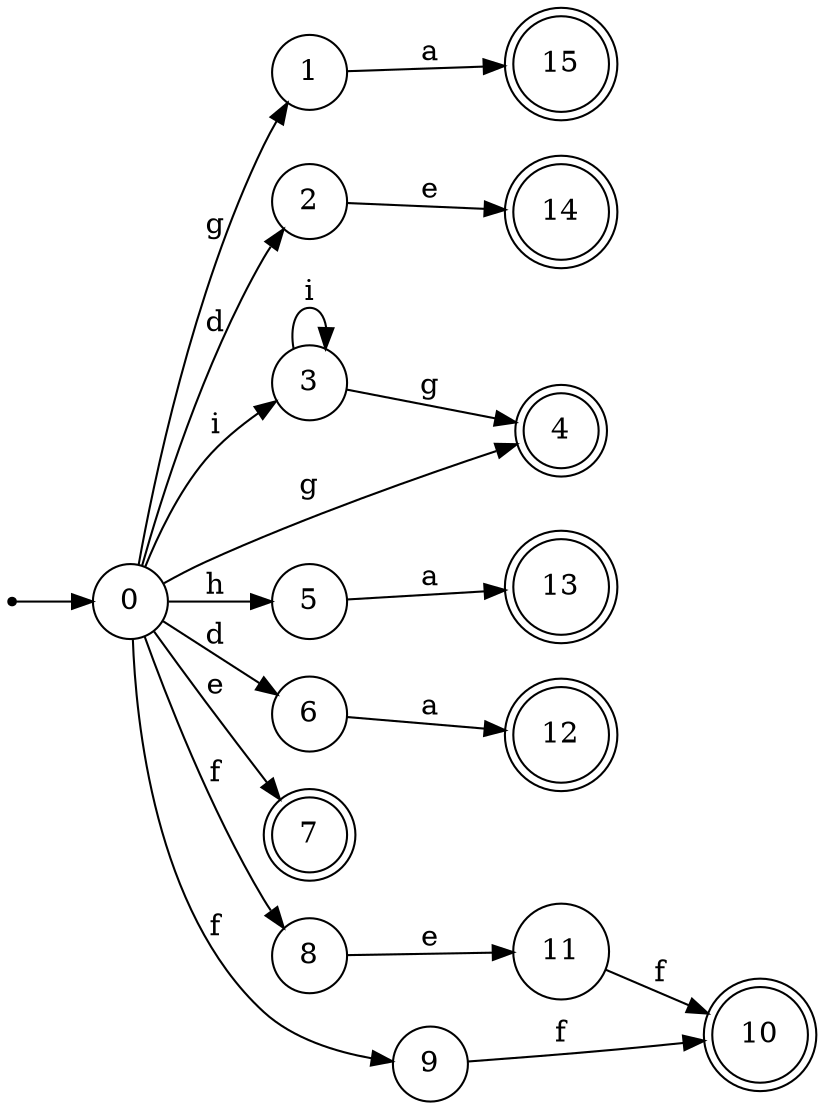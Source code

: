 digraph finite_state_machine {
rankdir=LR;
size="20,20";
node [shape = point]; "dummy0"
node [shape = circle]; "0";
"dummy0" -> "0";
node [shape = circle]; "1";
node [shape = circle]; "2";
node [shape = circle]; "3";
node [shape = doublecircle]; "4";node [shape = circle]; "5";
node [shape = circle]; "6";
node [shape = doublecircle]; "7";node [shape = circle]; "8";
node [shape = circle]; "9";
node [shape = doublecircle]; "10";node [shape = circle]; "11";
node [shape = doublecircle]; "12";node [shape = doublecircle]; "13";node [shape = doublecircle]; "14";node [shape = doublecircle]; "15";"0" -> "1" [label = "g"];
 "0" -> "4" [label = "g"];
 "0" -> "2" [label = "d"];
 "0" -> "6" [label = "d"];
 "0" -> "3" [label = "i"];
 "0" -> "5" [label = "h"];
 "0" -> "7" [label = "e"];
 "0" -> "8" [label = "f"];
 "0" -> "9" [label = "f"];
 "9" -> "10" [label = "f"];
 "8" -> "11" [label = "e"];
 "11" -> "10" [label = "f"];
 "6" -> "12" [label = "a"];
 "5" -> "13" [label = "a"];
 "3" -> "3" [label = "i"];
 "3" -> "4" [label = "g"];
 "2" -> "14" [label = "e"];
 "1" -> "15" [label = "a"];
 }
